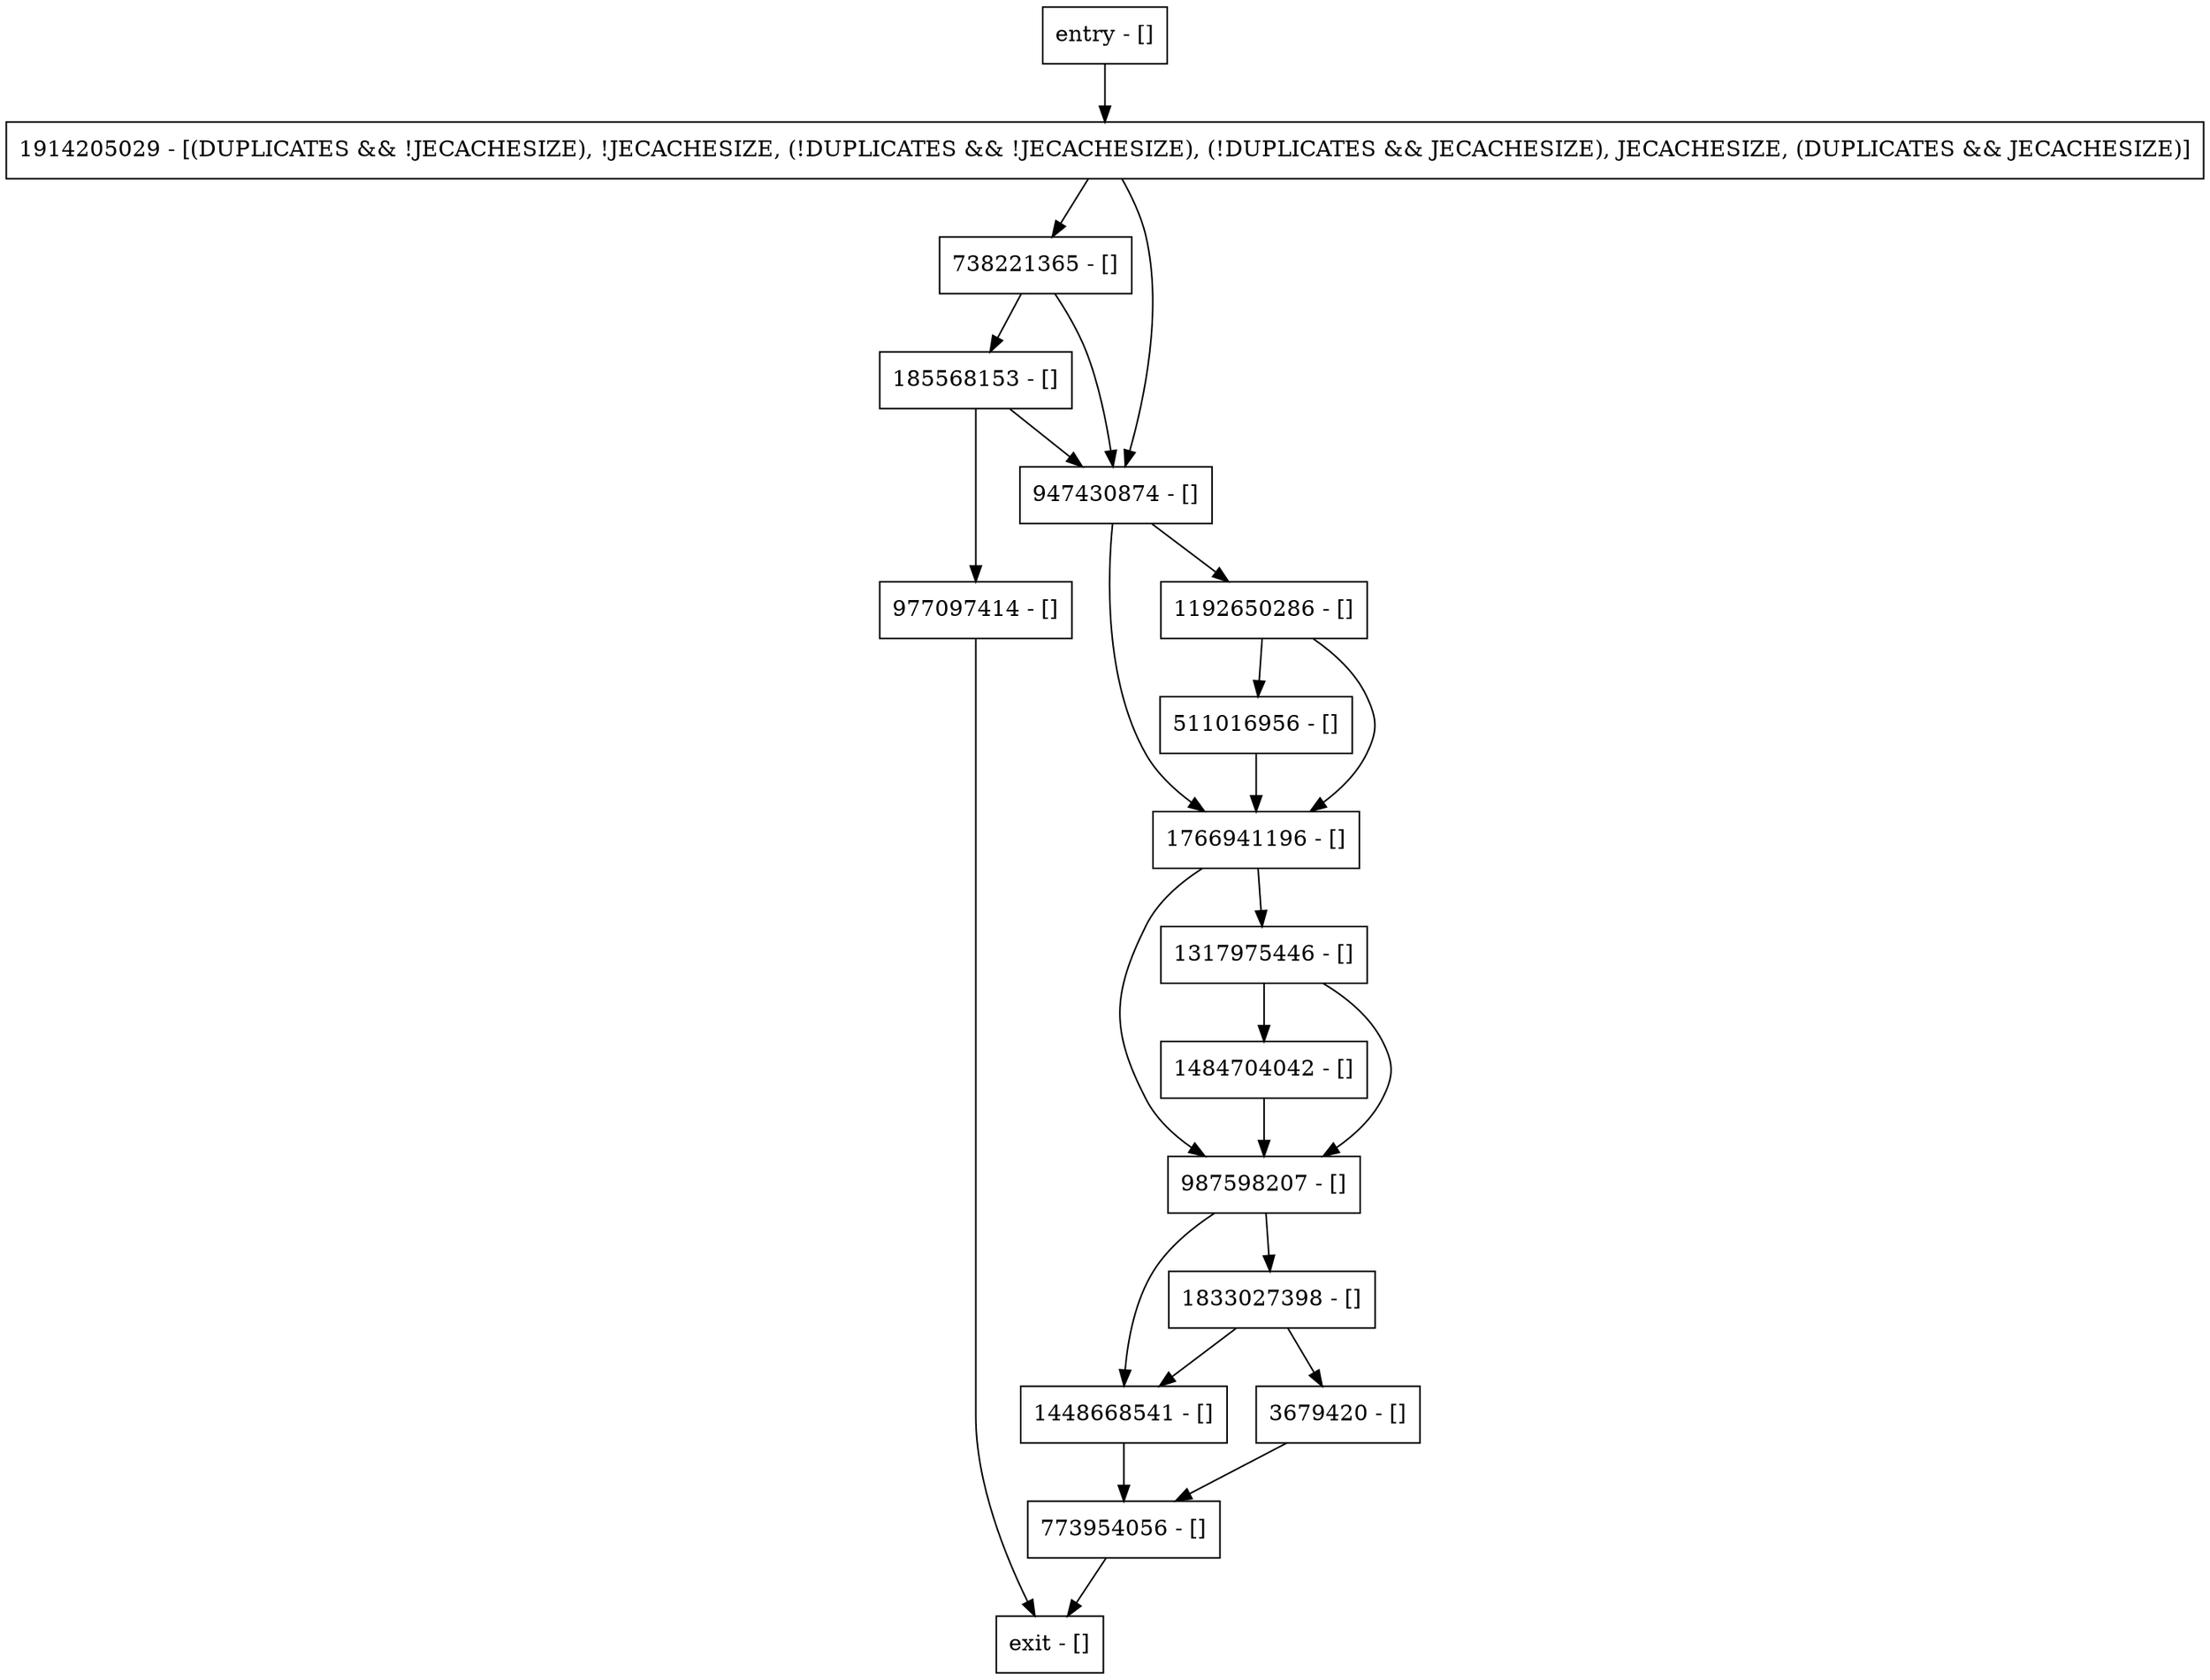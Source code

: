 digraph getReadableLocker {
node [shape=record];
1484704042 [label="1484704042 - []"];
1317975446 [label="1317975446 - []"];
1833027398 [label="1833027398 - []"];
3679420 [label="3679420 - []"];
1448668541 [label="1448668541 - []"];
738221365 [label="738221365 - []"];
185568153 [label="185568153 - []"];
511016956 [label="511016956 - []"];
entry [label="entry - []"];
exit [label="exit - []"];
947430874 [label="947430874 - []"];
1192650286 [label="1192650286 - []"];
1914205029 [label="1914205029 - [(DUPLICATES && !JECACHESIZE), !JECACHESIZE, (!DUPLICATES && !JECACHESIZE), (!DUPLICATES && JECACHESIZE), JECACHESIZE, (DUPLICATES && JECACHESIZE)]"];
1766941196 [label="1766941196 - []"];
773954056 [label="773954056 - []"];
977097414 [label="977097414 - []"];
987598207 [label="987598207 - []"];
entry;
exit;
1484704042 -> 987598207;
1317975446 -> 1484704042;
1317975446 -> 987598207;
1833027398 -> 3679420;
1833027398 -> 1448668541;
3679420 -> 773954056;
1448668541 -> 773954056;
738221365 -> 947430874;
738221365 -> 185568153;
185568153 -> 947430874;
185568153 -> 977097414;
511016956 -> 1766941196;
entry -> 1914205029;
947430874 -> 1192650286;
947430874 -> 1766941196;
1192650286 -> 511016956;
1192650286 -> 1766941196;
1914205029 -> 947430874;
1914205029 -> 738221365;
1766941196 -> 1317975446;
1766941196 -> 987598207;
773954056 -> exit;
977097414 -> exit;
987598207 -> 1833027398;
987598207 -> 1448668541;
}
